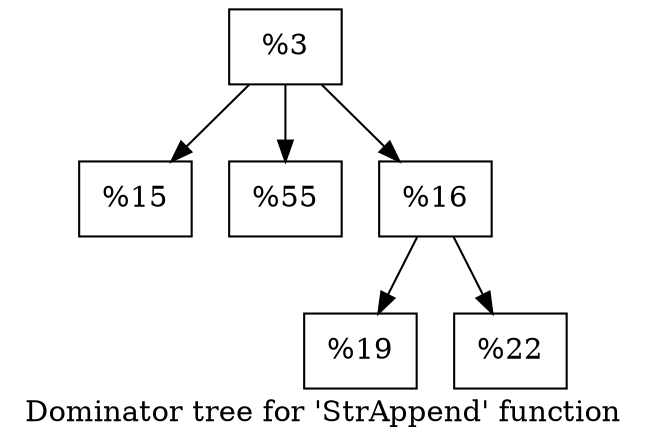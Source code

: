 digraph "Dominator tree for 'StrAppend' function" {
	label="Dominator tree for 'StrAppend' function";

	Node0x2580970 [shape=record,label="{%3}"];
	Node0x2580970 -> Node0x2566bc0;
	Node0x2580970 -> Node0x25f15f0;
	Node0x2580970 -> Node0x25ecab0;
	Node0x2566bc0 [shape=record,label="{%15}"];
	Node0x25f15f0 [shape=record,label="{%55}"];
	Node0x25ecab0 [shape=record,label="{%16}"];
	Node0x25ecab0 -> Node0x25e9d50;
	Node0x25ecab0 -> Node0x2580d50;
	Node0x25e9d50 [shape=record,label="{%19}"];
	Node0x2580d50 [shape=record,label="{%22}"];
}
